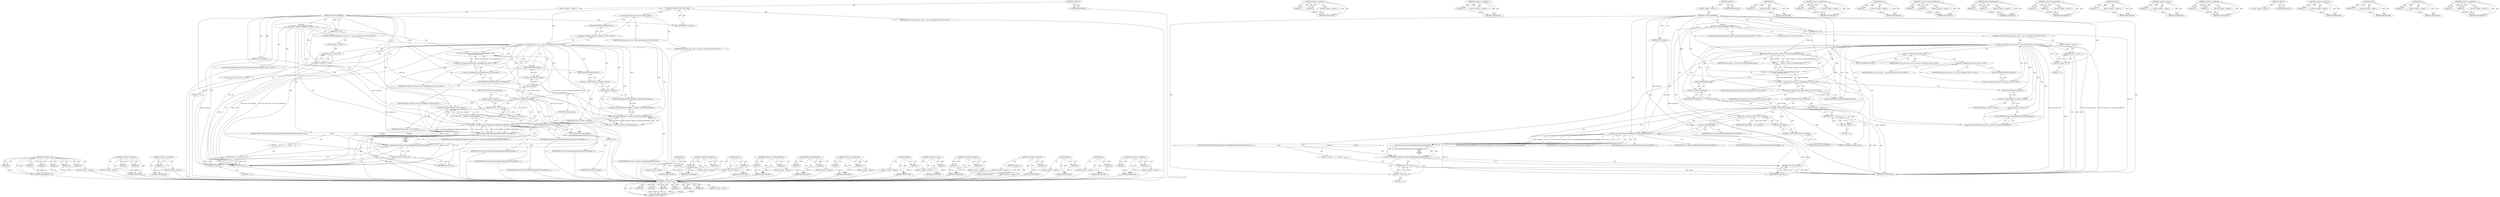 digraph "&lt;operator&gt;.assignment" {
vulnerable_166 [label=<(METHOD,&lt;operator&gt;.new)>];
vulnerable_167 [label=<(PARAM,p1)>];
vulnerable_168 [label=<(PARAM,p2)>];
vulnerable_169 [label=<(PARAM,p3)>];
vulnerable_170 [label=<(PARAM,p4)>];
vulnerable_171 [label=<(PARAM,p5)>];
vulnerable_172 [label=<(PARAM,p6)>];
vulnerable_173 [label=<(BLOCK,&lt;empty&gt;,&lt;empty&gt;)>];
vulnerable_174 [label=<(METHOD_RETURN,ANY)>];
vulnerable_122 [label=<(METHOD,&lt;operator&gt;.lessThan)>];
vulnerable_123 [label=<(PARAM,p1)>];
vulnerable_124 [label=<(PARAM,p2)>];
vulnerable_125 [label=<(BLOCK,&lt;empty&gt;,&lt;empty&gt;)>];
vulnerable_126 [label=<(METHOD_RETURN,ANY)>];
vulnerable_145 [label=<(METHOD,&lt;operator&gt;.logicalNot)>];
vulnerable_146 [label=<(PARAM,p1)>];
vulnerable_147 [label=<(BLOCK,&lt;empty&gt;,&lt;empty&gt;)>];
vulnerable_148 [label=<(METHOD_RETURN,ANY)>];
vulnerable_6 [label=<(METHOD,&lt;global&gt;)<SUB>1</SUB>>];
vulnerable_7 [label=<(BLOCK,&lt;empty&gt;,&lt;empty&gt;)<SUB>1</SUB>>];
vulnerable_8 [label=<(METHOD,CreateTransferBuffer)<SUB>1</SUB>>];
vulnerable_9 [label=<(PARAM,size_t size)<SUB>2</SUB>>];
vulnerable_10 [label=<(PARAM,int32 id_request)<SUB>2</SUB>>];
vulnerable_11 [label="<(BLOCK,{
  if (last_state_.error != gpu::error::kNoErr...,{
  if (last_state_.error != gpu::error::kNoErr...)<SUB>2</SUB>>"];
vulnerable_12 [label="<(CONTROL_STRUCTURE,IF,if (last_state_.error != gpu::error::kNoError))<SUB>3</SUB>>"];
vulnerable_13 [label="<(&lt;operator&gt;.notEquals,last_state_.error != gpu::error::kNoError)<SUB>3</SUB>>"];
vulnerable_14 [label=<(&lt;operator&gt;.fieldAccess,last_state_.error)<SUB>3</SUB>>];
vulnerable_15 [label="<(IDENTIFIER,last_state_,last_state_.error != gpu::error::kNoError)<SUB>3</SUB>>"];
vulnerable_16 [label=<(FIELD_IDENTIFIER,error,error)<SUB>3</SUB>>];
vulnerable_17 [label="<(&lt;operator&gt;.fieldAccess,gpu::error::kNoError)<SUB>3</SUB>>"];
vulnerable_18 [label="<(&lt;operator&gt;.fieldAccess,gpu::error)<SUB>3</SUB>>"];
vulnerable_19 [label="<(IDENTIFIER,gpu,last_state_.error != gpu::error::kNoError)<SUB>3</SUB>>"];
vulnerable_20 [label="<(IDENTIFIER,error,last_state_.error != gpu::error::kNoError)<SUB>3</SUB>>"];
vulnerable_21 [label=<(FIELD_IDENTIFIER,kNoError,kNoError)<SUB>3</SUB>>];
vulnerable_22 [label=<(BLOCK,&lt;empty&gt;,&lt;empty&gt;)<SUB>4</SUB>>];
vulnerable_23 [label=<(RETURN,return -1;,return -1;)<SUB>4</SUB>>];
vulnerable_24 [label=<(&lt;operator&gt;.minus,-1)<SUB>4</SUB>>];
vulnerable_25 [label=<(LITERAL,1,-1)<SUB>4</SUB>>];
vulnerable_26 [label="<(&lt;operator&gt;.greaterThan,scoped_ptr&lt;base::SharedMemory&gt; shm(
      chann...)<SUB>6</SUB>>"];
vulnerable_27 [label="<(&lt;operator&gt;.lessThan,scoped_ptr&lt;base::SharedMemory)<SUB>6</SUB>>"];
vulnerable_28 [label="<(IDENTIFIER,scoped_ptr,scoped_ptr&lt;base::SharedMemory)<SUB>6</SUB>>"];
vulnerable_29 [label="<(&lt;operator&gt;.fieldAccess,base::SharedMemory)<SUB>6</SUB>>"];
vulnerable_30 [label="<(IDENTIFIER,base,scoped_ptr&lt;base::SharedMemory)<SUB>6</SUB>>"];
vulnerable_31 [label=<(FIELD_IDENTIFIER,SharedMemory,SharedMemory)<SUB>6</SUB>>];
vulnerable_32 [label=<(shm,shm(
      channel_-&gt;factory()-&gt;AllocateSharedM...)<SUB>6</SUB>>];
vulnerable_33 [label=<(AllocateSharedMemory,channel_-&gt;factory()-&gt;AllocateSharedMemory(size))<SUB>7</SUB>>];
vulnerable_34 [label=<(&lt;operator&gt;.indirectFieldAccess,channel_-&gt;factory()-&gt;AllocateSharedMemory)<SUB>7</SUB>>];
vulnerable_35 [label=<(factory,channel_-&gt;factory())<SUB>7</SUB>>];
vulnerable_36 [label=<(&lt;operator&gt;.indirectFieldAccess,channel_-&gt;factory)<SUB>7</SUB>>];
vulnerable_37 [label=<(IDENTIFIER,channel_,channel_-&gt;factory())<SUB>7</SUB>>];
vulnerable_38 [label=<(FIELD_IDENTIFIER,factory,factory)<SUB>7</SUB>>];
vulnerable_39 [label=<(FIELD_IDENTIFIER,AllocateSharedMemory,AllocateSharedMemory)<SUB>7</SUB>>];
vulnerable_40 [label=<(IDENTIFIER,size,channel_-&gt;factory()-&gt;AllocateSharedMemory(size))<SUB>7</SUB>>];
vulnerable_41 [label=<(CONTROL_STRUCTURE,IF,if (!shm.get()))<SUB>8</SUB>>];
vulnerable_42 [label=<(&lt;operator&gt;.logicalNot,!shm.get())<SUB>8</SUB>>];
vulnerable_43 [label=<(get,shm.get())<SUB>8</SUB>>];
vulnerable_44 [label=<(&lt;operator&gt;.fieldAccess,shm.get)<SUB>8</SUB>>];
vulnerable_45 [label=<(IDENTIFIER,shm,shm.get())<SUB>8</SUB>>];
vulnerable_46 [label=<(FIELD_IDENTIFIER,get,get)<SUB>8</SUB>>];
vulnerable_47 [label=<(BLOCK,&lt;empty&gt;,&lt;empty&gt;)<SUB>9</SUB>>];
vulnerable_48 [label=<(RETURN,return -1;,return -1;)<SUB>9</SUB>>];
vulnerable_49 [label=<(&lt;operator&gt;.minus,-1)<SUB>9</SUB>>];
vulnerable_50 [label=<(LITERAL,1,-1)<SUB>9</SUB>>];
vulnerable_51 [label="<(LOCAL,base.SharedMemoryHandle handle: base.SharedMemoryHandle)<SUB>11</SUB>>"];
vulnerable_52 [label=<(&lt;operator&gt;.assignment,handle = shm-&gt;handle())<SUB>11</SUB>>];
vulnerable_53 [label=<(IDENTIFIER,handle,handle = shm-&gt;handle())<SUB>11</SUB>>];
vulnerable_54 [label=<(handle,shm-&gt;handle())<SUB>11</SUB>>];
vulnerable_55 [label=<(&lt;operator&gt;.indirectFieldAccess,shm-&gt;handle)<SUB>11</SUB>>];
vulnerable_56 [label=<(IDENTIFIER,shm,shm-&gt;handle())<SUB>11</SUB>>];
vulnerable_57 [label=<(FIELD_IDENTIFIER,handle,handle)<SUB>11</SUB>>];
vulnerable_58 [label="<(LOCAL,int32 id: int32)<SUB>16</SUB>>"];
vulnerable_59 [label=<(CONTROL_STRUCTURE,IF,if (!Send(new GpuCommandBufferMsg_RegisterTransferBuffer(route_id_,
                                                           handle,
                                                           size,
                                                           id_request,
                                                           &amp;id))))<SUB>17</SUB>>];
vulnerable_60 [label=<(&lt;operator&gt;.logicalNot,!Send(new GpuCommandBufferMsg_RegisterTransferB...)<SUB>17</SUB>>];
vulnerable_61 [label=<(Send,Send(new GpuCommandBufferMsg_RegisterTransferBu...)<SUB>17</SUB>>];
vulnerable_62 [label=<(&lt;operator&gt;.new,new GpuCommandBufferMsg_RegisterTransferBuffer(...)<SUB>17</SUB>>];
vulnerable_63 [label=<(IDENTIFIER,GpuCommandBufferMsg_RegisterTransferBuffer,new GpuCommandBufferMsg_RegisterTransferBuffer(...)<SUB>17</SUB>>];
vulnerable_64 [label=<(IDENTIFIER,route_id_,new GpuCommandBufferMsg_RegisterTransferBuffer(...)<SUB>17</SUB>>];
vulnerable_65 [label=<(IDENTIFIER,handle,new GpuCommandBufferMsg_RegisterTransferBuffer(...)<SUB>18</SUB>>];
vulnerable_66 [label=<(IDENTIFIER,size,new GpuCommandBufferMsg_RegisterTransferBuffer(...)<SUB>19</SUB>>];
vulnerable_67 [label=<(IDENTIFIER,id_request,new GpuCommandBufferMsg_RegisterTransferBuffer(...)<SUB>20</SUB>>];
vulnerable_68 [label=<(&lt;operator&gt;.addressOf,&amp;id)<SUB>21</SUB>>];
vulnerable_69 [label=<(IDENTIFIER,id,new GpuCommandBufferMsg_RegisterTransferBuffer(...)<SUB>21</SUB>>];
vulnerable_70 [label=<(BLOCK,{
    return -1;
  },{
    return -1;
  })<SUB>21</SUB>>];
vulnerable_71 [label=<(RETURN,return -1;,return -1;)<SUB>22</SUB>>];
vulnerable_72 [label=<(&lt;operator&gt;.minus,-1)<SUB>22</SUB>>];
vulnerable_73 [label=<(LITERAL,1,-1)<SUB>22</SUB>>];
vulnerable_74 [label=<(RETURN,return id;,return id;)<SUB>25</SUB>>];
vulnerable_75 [label=<(IDENTIFIER,id,return id;)<SUB>25</SUB>>];
vulnerable_76 [label=<(METHOD_RETURN,int32)<SUB>1</SUB>>];
vulnerable_78 [label=<(METHOD_RETURN,ANY)<SUB>1</SUB>>];
vulnerable_149 [label=<(METHOD,get)>];
vulnerable_150 [label=<(PARAM,p1)>];
vulnerable_151 [label=<(BLOCK,&lt;empty&gt;,&lt;empty&gt;)>];
vulnerable_152 [label=<(METHOD_RETURN,ANY)>];
vulnerable_108 [label=<(METHOD,&lt;operator&gt;.fieldAccess)>];
vulnerable_109 [label=<(PARAM,p1)>];
vulnerable_110 [label=<(PARAM,p2)>];
vulnerable_111 [label=<(BLOCK,&lt;empty&gt;,&lt;empty&gt;)>];
vulnerable_112 [label=<(METHOD_RETURN,ANY)>];
vulnerable_141 [label=<(METHOD,factory)>];
vulnerable_142 [label=<(PARAM,p1)>];
vulnerable_143 [label=<(BLOCK,&lt;empty&gt;,&lt;empty&gt;)>];
vulnerable_144 [label=<(METHOD_RETURN,ANY)>];
vulnerable_136 [label=<(METHOD,&lt;operator&gt;.indirectFieldAccess)>];
vulnerable_137 [label=<(PARAM,p1)>];
vulnerable_138 [label=<(PARAM,p2)>];
vulnerable_139 [label=<(BLOCK,&lt;empty&gt;,&lt;empty&gt;)>];
vulnerable_140 [label=<(METHOD_RETURN,ANY)>];
vulnerable_131 [label=<(METHOD,AllocateSharedMemory)>];
vulnerable_132 [label=<(PARAM,p1)>];
vulnerable_133 [label=<(PARAM,p2)>];
vulnerable_134 [label=<(BLOCK,&lt;empty&gt;,&lt;empty&gt;)>];
vulnerable_135 [label=<(METHOD_RETURN,ANY)>];
vulnerable_117 [label=<(METHOD,&lt;operator&gt;.greaterThan)>];
vulnerable_118 [label=<(PARAM,p1)>];
vulnerable_119 [label=<(PARAM,p2)>];
vulnerable_120 [label=<(BLOCK,&lt;empty&gt;,&lt;empty&gt;)>];
vulnerable_121 [label=<(METHOD_RETURN,ANY)>];
vulnerable_158 [label=<(METHOD,handle)>];
vulnerable_159 [label=<(PARAM,p1)>];
vulnerable_160 [label=<(BLOCK,&lt;empty&gt;,&lt;empty&gt;)>];
vulnerable_161 [label=<(METHOD_RETURN,ANY)>];
vulnerable_113 [label=<(METHOD,&lt;operator&gt;.minus)>];
vulnerable_114 [label=<(PARAM,p1)>];
vulnerable_115 [label=<(BLOCK,&lt;empty&gt;,&lt;empty&gt;)>];
vulnerable_116 [label=<(METHOD_RETURN,ANY)>];
vulnerable_103 [label=<(METHOD,&lt;operator&gt;.notEquals)>];
vulnerable_104 [label=<(PARAM,p1)>];
vulnerable_105 [label=<(PARAM,p2)>];
vulnerable_106 [label=<(BLOCK,&lt;empty&gt;,&lt;empty&gt;)>];
vulnerable_107 [label=<(METHOD_RETURN,ANY)>];
vulnerable_97 [label=<(METHOD,&lt;global&gt;)<SUB>1</SUB>>];
vulnerable_98 [label=<(BLOCK,&lt;empty&gt;,&lt;empty&gt;)>];
vulnerable_99 [label=<(METHOD_RETURN,ANY)>];
vulnerable_175 [label=<(METHOD,&lt;operator&gt;.addressOf)>];
vulnerable_176 [label=<(PARAM,p1)>];
vulnerable_177 [label=<(BLOCK,&lt;empty&gt;,&lt;empty&gt;)>];
vulnerable_178 [label=<(METHOD_RETURN,ANY)>];
vulnerable_162 [label=<(METHOD,Send)>];
vulnerable_163 [label=<(PARAM,p1)>];
vulnerable_164 [label=<(BLOCK,&lt;empty&gt;,&lt;empty&gt;)>];
vulnerable_165 [label=<(METHOD_RETURN,ANY)>];
vulnerable_127 [label=<(METHOD,shm)>];
vulnerable_128 [label=<(PARAM,p1)>];
vulnerable_129 [label=<(BLOCK,&lt;empty&gt;,&lt;empty&gt;)>];
vulnerable_130 [label=<(METHOD_RETURN,ANY)>];
vulnerable_153 [label=<(METHOD,&lt;operator&gt;.assignment)>];
vulnerable_154 [label=<(PARAM,p1)>];
vulnerable_155 [label=<(PARAM,p2)>];
vulnerable_156 [label=<(BLOCK,&lt;empty&gt;,&lt;empty&gt;)>];
vulnerable_157 [label=<(METHOD_RETURN,ANY)>];
fixed_166 [label=<(METHOD,&lt;operator&gt;.new)>];
fixed_167 [label=<(PARAM,p1)>];
fixed_168 [label=<(PARAM,p2)>];
fixed_169 [label=<(PARAM,p3)>];
fixed_170 [label=<(PARAM,p4)>];
fixed_171 [label=<(PARAM,p5)>];
fixed_172 [label=<(PARAM,p6)>];
fixed_173 [label=<(BLOCK,&lt;empty&gt;,&lt;empty&gt;)>];
fixed_174 [label=<(METHOD_RETURN,ANY)>];
fixed_122 [label=<(METHOD,&lt;operator&gt;.lessThan)>];
fixed_123 [label=<(PARAM,p1)>];
fixed_124 [label=<(PARAM,p2)>];
fixed_125 [label=<(BLOCK,&lt;empty&gt;,&lt;empty&gt;)>];
fixed_126 [label=<(METHOD_RETURN,ANY)>];
fixed_145 [label=<(METHOD,&lt;operator&gt;.logicalNot)>];
fixed_146 [label=<(PARAM,p1)>];
fixed_147 [label=<(BLOCK,&lt;empty&gt;,&lt;empty&gt;)>];
fixed_148 [label=<(METHOD_RETURN,ANY)>];
fixed_6 [label=<(METHOD,&lt;global&gt;)<SUB>1</SUB>>];
fixed_7 [label=<(BLOCK,&lt;empty&gt;,&lt;empty&gt;)<SUB>1</SUB>>];
fixed_8 [label=<(METHOD,CreateTransferBuffer)<SUB>1</SUB>>];
fixed_9 [label=<(PARAM,size_t size)<SUB>2</SUB>>];
fixed_10 [label=<(PARAM,int32 id_request)<SUB>2</SUB>>];
fixed_11 [label="<(BLOCK,{
  if (last_state_.error != gpu::error::kNoErr...,{
  if (last_state_.error != gpu::error::kNoErr...)<SUB>2</SUB>>"];
fixed_12 [label="<(CONTROL_STRUCTURE,IF,if (last_state_.error != gpu::error::kNoError))<SUB>3</SUB>>"];
fixed_13 [label="<(&lt;operator&gt;.notEquals,last_state_.error != gpu::error::kNoError)<SUB>3</SUB>>"];
fixed_14 [label=<(&lt;operator&gt;.fieldAccess,last_state_.error)<SUB>3</SUB>>];
fixed_15 [label="<(IDENTIFIER,last_state_,last_state_.error != gpu::error::kNoError)<SUB>3</SUB>>"];
fixed_16 [label=<(FIELD_IDENTIFIER,error,error)<SUB>3</SUB>>];
fixed_17 [label="<(&lt;operator&gt;.fieldAccess,gpu::error::kNoError)<SUB>3</SUB>>"];
fixed_18 [label="<(&lt;operator&gt;.fieldAccess,gpu::error)<SUB>3</SUB>>"];
fixed_19 [label="<(IDENTIFIER,gpu,last_state_.error != gpu::error::kNoError)<SUB>3</SUB>>"];
fixed_20 [label="<(IDENTIFIER,error,last_state_.error != gpu::error::kNoError)<SUB>3</SUB>>"];
fixed_21 [label=<(FIELD_IDENTIFIER,kNoError,kNoError)<SUB>3</SUB>>];
fixed_22 [label=<(BLOCK,&lt;empty&gt;,&lt;empty&gt;)<SUB>4</SUB>>];
fixed_23 [label=<(RETURN,return -1;,return -1;)<SUB>4</SUB>>];
fixed_24 [label=<(&lt;operator&gt;.minus,-1)<SUB>4</SUB>>];
fixed_25 [label=<(LITERAL,1,-1)<SUB>4</SUB>>];
fixed_26 [label="<(&lt;operator&gt;.greaterThan,scoped_ptr&lt;base::SharedMemory&gt; shm(
      chann...)<SUB>6</SUB>>"];
fixed_27 [label="<(&lt;operator&gt;.lessThan,scoped_ptr&lt;base::SharedMemory)<SUB>6</SUB>>"];
fixed_28 [label="<(IDENTIFIER,scoped_ptr,scoped_ptr&lt;base::SharedMemory)<SUB>6</SUB>>"];
fixed_29 [label="<(&lt;operator&gt;.fieldAccess,base::SharedMemory)<SUB>6</SUB>>"];
fixed_30 [label="<(IDENTIFIER,base,scoped_ptr&lt;base::SharedMemory)<SUB>6</SUB>>"];
fixed_31 [label=<(FIELD_IDENTIFIER,SharedMemory,SharedMemory)<SUB>6</SUB>>];
fixed_32 [label=<(shm,shm(
      channel_-&gt;factory()-&gt;AllocateSharedM...)<SUB>6</SUB>>];
fixed_33 [label=<(AllocateSharedMemory,channel_-&gt;factory()-&gt;AllocateSharedMemory(size))<SUB>7</SUB>>];
fixed_34 [label=<(&lt;operator&gt;.indirectFieldAccess,channel_-&gt;factory()-&gt;AllocateSharedMemory)<SUB>7</SUB>>];
fixed_35 [label=<(factory,channel_-&gt;factory())<SUB>7</SUB>>];
fixed_36 [label=<(&lt;operator&gt;.indirectFieldAccess,channel_-&gt;factory)<SUB>7</SUB>>];
fixed_37 [label=<(IDENTIFIER,channel_,channel_-&gt;factory())<SUB>7</SUB>>];
fixed_38 [label=<(FIELD_IDENTIFIER,factory,factory)<SUB>7</SUB>>];
fixed_39 [label=<(FIELD_IDENTIFIER,AllocateSharedMemory,AllocateSharedMemory)<SUB>7</SUB>>];
fixed_40 [label=<(IDENTIFIER,size,channel_-&gt;factory()-&gt;AllocateSharedMemory(size))<SUB>7</SUB>>];
fixed_41 [label=<(CONTROL_STRUCTURE,IF,if (!shm.get()))<SUB>8</SUB>>];
fixed_42 [label=<(&lt;operator&gt;.logicalNot,!shm.get())<SUB>8</SUB>>];
fixed_43 [label=<(get,shm.get())<SUB>8</SUB>>];
fixed_44 [label=<(&lt;operator&gt;.fieldAccess,shm.get)<SUB>8</SUB>>];
fixed_45 [label=<(IDENTIFIER,shm,shm.get())<SUB>8</SUB>>];
fixed_46 [label=<(FIELD_IDENTIFIER,get,get)<SUB>8</SUB>>];
fixed_47 [label=<(BLOCK,&lt;empty&gt;,&lt;empty&gt;)<SUB>9</SUB>>];
fixed_48 [label=<(RETURN,return -1;,return -1;)<SUB>9</SUB>>];
fixed_49 [label=<(&lt;operator&gt;.minus,-1)<SUB>9</SUB>>];
fixed_50 [label=<(LITERAL,1,-1)<SUB>9</SUB>>];
fixed_51 [label="<(LOCAL,base.SharedMemoryHandle handle: base.SharedMemoryHandle)<SUB>11</SUB>>"];
fixed_52 [label=<(&lt;operator&gt;.assignment,handle = shm-&gt;handle())<SUB>11</SUB>>];
fixed_53 [label=<(IDENTIFIER,handle,handle = shm-&gt;handle())<SUB>11</SUB>>];
fixed_54 [label=<(handle,shm-&gt;handle())<SUB>11</SUB>>];
fixed_55 [label=<(&lt;operator&gt;.indirectFieldAccess,shm-&gt;handle)<SUB>11</SUB>>];
fixed_56 [label=<(IDENTIFIER,shm,shm-&gt;handle())<SUB>11</SUB>>];
fixed_57 [label=<(FIELD_IDENTIFIER,handle,handle)<SUB>11</SUB>>];
fixed_58 [label="<(LOCAL,int32 id: int32)<SUB>22</SUB>>"];
fixed_59 [label=<(CONTROL_STRUCTURE,IF,if (!Send(new GpuCommandBufferMsg_RegisterTransferBuffer(route_id_,
                                                           handle,
                                                           size,
                                                           id_request,
                                                           &amp;id))))<SUB>23</SUB>>];
fixed_60 [label=<(&lt;operator&gt;.logicalNot,!Send(new GpuCommandBufferMsg_RegisterTransferB...)<SUB>23</SUB>>];
fixed_61 [label=<(Send,Send(new GpuCommandBufferMsg_RegisterTransferBu...)<SUB>23</SUB>>];
fixed_62 [label=<(&lt;operator&gt;.new,new GpuCommandBufferMsg_RegisterTransferBuffer(...)<SUB>23</SUB>>];
fixed_63 [label=<(IDENTIFIER,GpuCommandBufferMsg_RegisterTransferBuffer,new GpuCommandBufferMsg_RegisterTransferBuffer(...)<SUB>23</SUB>>];
fixed_64 [label=<(IDENTIFIER,route_id_,new GpuCommandBufferMsg_RegisterTransferBuffer(...)<SUB>23</SUB>>];
fixed_65 [label=<(IDENTIFIER,handle,new GpuCommandBufferMsg_RegisterTransferBuffer(...)<SUB>24</SUB>>];
fixed_66 [label=<(IDENTIFIER,size,new GpuCommandBufferMsg_RegisterTransferBuffer(...)<SUB>25</SUB>>];
fixed_67 [label=<(IDENTIFIER,id_request,new GpuCommandBufferMsg_RegisterTransferBuffer(...)<SUB>26</SUB>>];
fixed_68 [label=<(&lt;operator&gt;.addressOf,&amp;id)<SUB>27</SUB>>];
fixed_69 [label=<(IDENTIFIER,id,new GpuCommandBufferMsg_RegisterTransferBuffer(...)<SUB>27</SUB>>];
fixed_70 [label=<(BLOCK,{
    return -1;
  },{
    return -1;
  })<SUB>27</SUB>>];
fixed_71 [label=<(RETURN,return -1;,return -1;)<SUB>28</SUB>>];
fixed_72 [label=<(&lt;operator&gt;.minus,-1)<SUB>28</SUB>>];
fixed_73 [label=<(LITERAL,1,-1)<SUB>28</SUB>>];
fixed_74 [label=<(RETURN,return id;,return id;)<SUB>31</SUB>>];
fixed_75 [label=<(IDENTIFIER,id,return id;)<SUB>31</SUB>>];
fixed_76 [label=<(METHOD_RETURN,int32)<SUB>1</SUB>>];
fixed_78 [label=<(METHOD_RETURN,ANY)<SUB>1</SUB>>];
fixed_149 [label=<(METHOD,get)>];
fixed_150 [label=<(PARAM,p1)>];
fixed_151 [label=<(BLOCK,&lt;empty&gt;,&lt;empty&gt;)>];
fixed_152 [label=<(METHOD_RETURN,ANY)>];
fixed_108 [label=<(METHOD,&lt;operator&gt;.fieldAccess)>];
fixed_109 [label=<(PARAM,p1)>];
fixed_110 [label=<(PARAM,p2)>];
fixed_111 [label=<(BLOCK,&lt;empty&gt;,&lt;empty&gt;)>];
fixed_112 [label=<(METHOD_RETURN,ANY)>];
fixed_141 [label=<(METHOD,factory)>];
fixed_142 [label=<(PARAM,p1)>];
fixed_143 [label=<(BLOCK,&lt;empty&gt;,&lt;empty&gt;)>];
fixed_144 [label=<(METHOD_RETURN,ANY)>];
fixed_136 [label=<(METHOD,&lt;operator&gt;.indirectFieldAccess)>];
fixed_137 [label=<(PARAM,p1)>];
fixed_138 [label=<(PARAM,p2)>];
fixed_139 [label=<(BLOCK,&lt;empty&gt;,&lt;empty&gt;)>];
fixed_140 [label=<(METHOD_RETURN,ANY)>];
fixed_131 [label=<(METHOD,AllocateSharedMemory)>];
fixed_132 [label=<(PARAM,p1)>];
fixed_133 [label=<(PARAM,p2)>];
fixed_134 [label=<(BLOCK,&lt;empty&gt;,&lt;empty&gt;)>];
fixed_135 [label=<(METHOD_RETURN,ANY)>];
fixed_117 [label=<(METHOD,&lt;operator&gt;.greaterThan)>];
fixed_118 [label=<(PARAM,p1)>];
fixed_119 [label=<(PARAM,p2)>];
fixed_120 [label=<(BLOCK,&lt;empty&gt;,&lt;empty&gt;)>];
fixed_121 [label=<(METHOD_RETURN,ANY)>];
fixed_158 [label=<(METHOD,handle)>];
fixed_159 [label=<(PARAM,p1)>];
fixed_160 [label=<(BLOCK,&lt;empty&gt;,&lt;empty&gt;)>];
fixed_161 [label=<(METHOD_RETURN,ANY)>];
fixed_113 [label=<(METHOD,&lt;operator&gt;.minus)>];
fixed_114 [label=<(PARAM,p1)>];
fixed_115 [label=<(BLOCK,&lt;empty&gt;,&lt;empty&gt;)>];
fixed_116 [label=<(METHOD_RETURN,ANY)>];
fixed_103 [label=<(METHOD,&lt;operator&gt;.notEquals)>];
fixed_104 [label=<(PARAM,p1)>];
fixed_105 [label=<(PARAM,p2)>];
fixed_106 [label=<(BLOCK,&lt;empty&gt;,&lt;empty&gt;)>];
fixed_107 [label=<(METHOD_RETURN,ANY)>];
fixed_97 [label=<(METHOD,&lt;global&gt;)<SUB>1</SUB>>];
fixed_98 [label=<(BLOCK,&lt;empty&gt;,&lt;empty&gt;)>];
fixed_99 [label=<(METHOD_RETURN,ANY)>];
fixed_175 [label=<(METHOD,&lt;operator&gt;.addressOf)>];
fixed_176 [label=<(PARAM,p1)>];
fixed_177 [label=<(BLOCK,&lt;empty&gt;,&lt;empty&gt;)>];
fixed_178 [label=<(METHOD_RETURN,ANY)>];
fixed_162 [label=<(METHOD,Send)>];
fixed_163 [label=<(PARAM,p1)>];
fixed_164 [label=<(BLOCK,&lt;empty&gt;,&lt;empty&gt;)>];
fixed_165 [label=<(METHOD_RETURN,ANY)>];
fixed_127 [label=<(METHOD,shm)>];
fixed_128 [label=<(PARAM,p1)>];
fixed_129 [label=<(BLOCK,&lt;empty&gt;,&lt;empty&gt;)>];
fixed_130 [label=<(METHOD_RETURN,ANY)>];
fixed_153 [label=<(METHOD,&lt;operator&gt;.assignment)>];
fixed_154 [label=<(PARAM,p1)>];
fixed_155 [label=<(PARAM,p2)>];
fixed_156 [label=<(BLOCK,&lt;empty&gt;,&lt;empty&gt;)>];
fixed_157 [label=<(METHOD_RETURN,ANY)>];
vulnerable_166 -> vulnerable_167  [key=0, label="AST: "];
vulnerable_166 -> vulnerable_167  [key=1, label="DDG: "];
vulnerable_166 -> vulnerable_173  [key=0, label="AST: "];
vulnerable_166 -> vulnerable_168  [key=0, label="AST: "];
vulnerable_166 -> vulnerable_168  [key=1, label="DDG: "];
vulnerable_166 -> vulnerable_174  [key=0, label="AST: "];
vulnerable_166 -> vulnerable_174  [key=1, label="CFG: "];
vulnerable_166 -> vulnerable_169  [key=0, label="AST: "];
vulnerable_166 -> vulnerable_169  [key=1, label="DDG: "];
vulnerable_166 -> vulnerable_170  [key=0, label="AST: "];
vulnerable_166 -> vulnerable_170  [key=1, label="DDG: "];
vulnerable_166 -> vulnerable_171  [key=0, label="AST: "];
vulnerable_166 -> vulnerable_171  [key=1, label="DDG: "];
vulnerable_166 -> vulnerable_172  [key=0, label="AST: "];
vulnerable_166 -> vulnerable_172  [key=1, label="DDG: "];
vulnerable_167 -> vulnerable_174  [key=0, label="DDG: p1"];
vulnerable_168 -> vulnerable_174  [key=0, label="DDG: p2"];
vulnerable_169 -> vulnerable_174  [key=0, label="DDG: p3"];
vulnerable_170 -> vulnerable_174  [key=0, label="DDG: p4"];
vulnerable_171 -> vulnerable_174  [key=0, label="DDG: p5"];
vulnerable_172 -> vulnerable_174  [key=0, label="DDG: p6"];
vulnerable_122 -> vulnerable_123  [key=0, label="AST: "];
vulnerable_122 -> vulnerable_123  [key=1, label="DDG: "];
vulnerable_122 -> vulnerable_125  [key=0, label="AST: "];
vulnerable_122 -> vulnerable_124  [key=0, label="AST: "];
vulnerable_122 -> vulnerable_124  [key=1, label="DDG: "];
vulnerable_122 -> vulnerable_126  [key=0, label="AST: "];
vulnerable_122 -> vulnerable_126  [key=1, label="CFG: "];
vulnerable_123 -> vulnerable_126  [key=0, label="DDG: p1"];
vulnerable_124 -> vulnerable_126  [key=0, label="DDG: p2"];
vulnerable_145 -> vulnerable_146  [key=0, label="AST: "];
vulnerable_145 -> vulnerable_146  [key=1, label="DDG: "];
vulnerable_145 -> vulnerable_147  [key=0, label="AST: "];
vulnerable_145 -> vulnerable_148  [key=0, label="AST: "];
vulnerable_145 -> vulnerable_148  [key=1, label="CFG: "];
vulnerable_146 -> vulnerable_148  [key=0, label="DDG: p1"];
vulnerable_6 -> vulnerable_7  [key=0, label="AST: "];
vulnerable_6 -> vulnerable_78  [key=0, label="AST: "];
vulnerable_6 -> vulnerable_78  [key=1, label="CFG: "];
vulnerable_7 -> vulnerable_8  [key=0, label="AST: "];
vulnerable_8 -> vulnerable_9  [key=0, label="AST: "];
vulnerable_8 -> vulnerable_9  [key=1, label="DDG: "];
vulnerable_8 -> vulnerable_10  [key=0, label="AST: "];
vulnerable_8 -> vulnerable_10  [key=1, label="DDG: "];
vulnerable_8 -> vulnerable_11  [key=0, label="AST: "];
vulnerable_8 -> vulnerable_76  [key=0, label="AST: "];
vulnerable_8 -> vulnerable_16  [key=0, label="CFG: "];
vulnerable_8 -> vulnerable_75  [key=0, label="DDG: "];
vulnerable_8 -> vulnerable_27  [key=0, label="DDG: "];
vulnerable_8 -> vulnerable_33  [key=0, label="DDG: "];
vulnerable_8 -> vulnerable_24  [key=0, label="DDG: "];
vulnerable_8 -> vulnerable_49  [key=0, label="DDG: "];
vulnerable_8 -> vulnerable_62  [key=0, label="DDG: "];
vulnerable_8 -> vulnerable_72  [key=0, label="DDG: "];
vulnerable_9 -> vulnerable_76  [key=0, label="DDG: size"];
vulnerable_9 -> vulnerable_33  [key=0, label="DDG: size"];
vulnerable_10 -> vulnerable_76  [key=0, label="DDG: id_request"];
vulnerable_10 -> vulnerable_62  [key=0, label="DDG: id_request"];
vulnerable_11 -> vulnerable_12  [key=0, label="AST: "];
vulnerable_11 -> vulnerable_26  [key=0, label="AST: "];
vulnerable_11 -> vulnerable_41  [key=0, label="AST: "];
vulnerable_11 -> vulnerable_51  [key=0, label="AST: "];
vulnerable_11 -> vulnerable_52  [key=0, label="AST: "];
vulnerable_11 -> vulnerable_58  [key=0, label="AST: "];
vulnerable_11 -> vulnerable_59  [key=0, label="AST: "];
vulnerable_11 -> vulnerable_74  [key=0, label="AST: "];
vulnerable_12 -> vulnerable_13  [key=0, label="AST: "];
vulnerable_12 -> vulnerable_22  [key=0, label="AST: "];
vulnerable_13 -> vulnerable_14  [key=0, label="AST: "];
vulnerable_13 -> vulnerable_17  [key=0, label="AST: "];
vulnerable_13 -> vulnerable_24  [key=0, label="CFG: "];
vulnerable_13 -> vulnerable_24  [key=1, label="CDG: "];
vulnerable_13 -> vulnerable_31  [key=0, label="CFG: "];
vulnerable_13 -> vulnerable_31  [key=1, label="CDG: "];
vulnerable_13 -> vulnerable_76  [key=0, label="DDG: last_state_.error"];
vulnerable_13 -> vulnerable_76  [key=1, label="DDG: gpu::error::kNoError"];
vulnerable_13 -> vulnerable_76  [key=2, label="DDG: last_state_.error != gpu::error::kNoError"];
vulnerable_13 -> vulnerable_34  [key=0, label="CDG: "];
vulnerable_13 -> vulnerable_32  [key=0, label="CDG: "];
vulnerable_13 -> vulnerable_33  [key=0, label="CDG: "];
vulnerable_13 -> vulnerable_26  [key=0, label="CDG: "];
vulnerable_13 -> vulnerable_42  [key=0, label="CDG: "];
vulnerable_13 -> vulnerable_23  [key=0, label="CDG: "];
vulnerable_13 -> vulnerable_36  [key=0, label="CDG: "];
vulnerable_13 -> vulnerable_46  [key=0, label="CDG: "];
vulnerable_13 -> vulnerable_38  [key=0, label="CDG: "];
vulnerable_13 -> vulnerable_27  [key=0, label="CDG: "];
vulnerable_13 -> vulnerable_29  [key=0, label="CDG: "];
vulnerable_13 -> vulnerable_44  [key=0, label="CDG: "];
vulnerable_13 -> vulnerable_35  [key=0, label="CDG: "];
vulnerable_13 -> vulnerable_39  [key=0, label="CDG: "];
vulnerable_13 -> vulnerable_43  [key=0, label="CDG: "];
vulnerable_14 -> vulnerable_15  [key=0, label="AST: "];
vulnerable_14 -> vulnerable_16  [key=0, label="AST: "];
vulnerable_14 -> vulnerable_18  [key=0, label="CFG: "];
vulnerable_16 -> vulnerable_14  [key=0, label="CFG: "];
vulnerable_17 -> vulnerable_18  [key=0, label="AST: "];
vulnerable_17 -> vulnerable_21  [key=0, label="AST: "];
vulnerable_17 -> vulnerable_13  [key=0, label="CFG: "];
vulnerable_18 -> vulnerable_19  [key=0, label="AST: "];
vulnerable_18 -> vulnerable_20  [key=0, label="AST: "];
vulnerable_18 -> vulnerable_21  [key=0, label="CFG: "];
vulnerable_21 -> vulnerable_17  [key=0, label="CFG: "];
vulnerable_22 -> vulnerable_23  [key=0, label="AST: "];
vulnerable_23 -> vulnerable_24  [key=0, label="AST: "];
vulnerable_23 -> vulnerable_76  [key=0, label="CFG: "];
vulnerable_23 -> vulnerable_76  [key=1, label="DDG: &lt;RET&gt;"];
vulnerable_24 -> vulnerable_25  [key=0, label="AST: "];
vulnerable_24 -> vulnerable_23  [key=0, label="CFG: "];
vulnerable_24 -> vulnerable_23  [key=1, label="DDG: -1"];
vulnerable_24 -> vulnerable_76  [key=0, label="DDG: -1"];
vulnerable_26 -> vulnerable_27  [key=0, label="AST: "];
vulnerable_26 -> vulnerable_32  [key=0, label="AST: "];
vulnerable_26 -> vulnerable_46  [key=0, label="CFG: "];
vulnerable_27 -> vulnerable_28  [key=0, label="AST: "];
vulnerable_27 -> vulnerable_29  [key=0, label="AST: "];
vulnerable_27 -> vulnerable_38  [key=0, label="CFG: "];
vulnerable_27 -> vulnerable_76  [key=0, label="DDG: scoped_ptr"];
vulnerable_27 -> vulnerable_26  [key=0, label="DDG: scoped_ptr"];
vulnerable_27 -> vulnerable_26  [key=1, label="DDG: base::SharedMemory"];
vulnerable_29 -> vulnerable_30  [key=0, label="AST: "];
vulnerable_29 -> vulnerable_31  [key=0, label="AST: "];
vulnerable_29 -> vulnerable_27  [key=0, label="CFG: "];
vulnerable_31 -> vulnerable_29  [key=0, label="CFG: "];
vulnerable_32 -> vulnerable_33  [key=0, label="AST: "];
vulnerable_32 -> vulnerable_26  [key=0, label="CFG: "];
vulnerable_32 -> vulnerable_26  [key=1, label="DDG: channel_-&gt;factory()-&gt;AllocateSharedMemory(size)"];
vulnerable_33 -> vulnerable_34  [key=0, label="AST: "];
vulnerable_33 -> vulnerable_40  [key=0, label="AST: "];
vulnerable_33 -> vulnerable_32  [key=0, label="CFG: "];
vulnerable_33 -> vulnerable_32  [key=1, label="DDG: channel_-&gt;factory()-&gt;AllocateSharedMemory"];
vulnerable_33 -> vulnerable_32  [key=2, label="DDG: size"];
vulnerable_33 -> vulnerable_62  [key=0, label="DDG: size"];
vulnerable_34 -> vulnerable_35  [key=0, label="AST: "];
vulnerable_34 -> vulnerable_39  [key=0, label="AST: "];
vulnerable_34 -> vulnerable_33  [key=0, label="CFG: "];
vulnerable_35 -> vulnerable_36  [key=0, label="AST: "];
vulnerable_35 -> vulnerable_39  [key=0, label="CFG: "];
vulnerable_36 -> vulnerable_37  [key=0, label="AST: "];
vulnerable_36 -> vulnerable_38  [key=0, label="AST: "];
vulnerable_36 -> vulnerable_35  [key=0, label="CFG: "];
vulnerable_38 -> vulnerable_36  [key=0, label="CFG: "];
vulnerable_39 -> vulnerable_34  [key=0, label="CFG: "];
vulnerable_41 -> vulnerable_42  [key=0, label="AST: "];
vulnerable_41 -> vulnerable_47  [key=0, label="AST: "];
vulnerable_42 -> vulnerable_43  [key=0, label="AST: "];
vulnerable_42 -> vulnerable_49  [key=0, label="CFG: "];
vulnerable_42 -> vulnerable_49  [key=1, label="CDG: "];
vulnerable_42 -> vulnerable_57  [key=0, label="CFG: "];
vulnerable_42 -> vulnerable_57  [key=1, label="CDG: "];
vulnerable_42 -> vulnerable_48  [key=0, label="CDG: "];
vulnerable_42 -> vulnerable_68  [key=0, label="CDG: "];
vulnerable_42 -> vulnerable_60  [key=0, label="CDG: "];
vulnerable_42 -> vulnerable_61  [key=0, label="CDG: "];
vulnerable_42 -> vulnerable_52  [key=0, label="CDG: "];
vulnerable_42 -> vulnerable_55  [key=0, label="CDG: "];
vulnerable_42 -> vulnerable_54  [key=0, label="CDG: "];
vulnerable_42 -> vulnerable_62  [key=0, label="CDG: "];
vulnerable_43 -> vulnerable_44  [key=0, label="AST: "];
vulnerable_43 -> vulnerable_42  [key=0, label="CFG: "];
vulnerable_43 -> vulnerable_42  [key=1, label="DDG: shm.get"];
vulnerable_44 -> vulnerable_45  [key=0, label="AST: "];
vulnerable_44 -> vulnerable_46  [key=0, label="AST: "];
vulnerable_44 -> vulnerable_43  [key=0, label="CFG: "];
vulnerable_46 -> vulnerable_44  [key=0, label="CFG: "];
vulnerable_47 -> vulnerable_48  [key=0, label="AST: "];
vulnerable_48 -> vulnerable_49  [key=0, label="AST: "];
vulnerable_48 -> vulnerable_76  [key=0, label="CFG: "];
vulnerable_48 -> vulnerable_76  [key=1, label="DDG: &lt;RET&gt;"];
vulnerable_49 -> vulnerable_50  [key=0, label="AST: "];
vulnerable_49 -> vulnerable_48  [key=0, label="CFG: "];
vulnerable_49 -> vulnerable_48  [key=1, label="DDG: -1"];
vulnerable_52 -> vulnerable_53  [key=0, label="AST: "];
vulnerable_52 -> vulnerable_54  [key=0, label="AST: "];
vulnerable_52 -> vulnerable_68  [key=0, label="CFG: "];
vulnerable_52 -> vulnerable_62  [key=0, label="DDG: handle"];
vulnerable_54 -> vulnerable_55  [key=0, label="AST: "];
vulnerable_54 -> vulnerable_52  [key=0, label="CFG: "];
vulnerable_54 -> vulnerable_52  [key=1, label="DDG: shm-&gt;handle"];
vulnerable_55 -> vulnerable_56  [key=0, label="AST: "];
vulnerable_55 -> vulnerable_57  [key=0, label="AST: "];
vulnerable_55 -> vulnerable_54  [key=0, label="CFG: "];
vulnerable_57 -> vulnerable_55  [key=0, label="CFG: "];
vulnerable_59 -> vulnerable_60  [key=0, label="AST: "];
vulnerable_59 -> vulnerable_70  [key=0, label="AST: "];
vulnerable_60 -> vulnerable_61  [key=0, label="AST: "];
vulnerable_60 -> vulnerable_72  [key=0, label="CFG: "];
vulnerable_60 -> vulnerable_72  [key=1, label="CDG: "];
vulnerable_60 -> vulnerable_74  [key=0, label="CFG: "];
vulnerable_60 -> vulnerable_74  [key=1, label="CDG: "];
vulnerable_60 -> vulnerable_71  [key=0, label="CDG: "];
vulnerable_61 -> vulnerable_62  [key=0, label="AST: "];
vulnerable_61 -> vulnerable_60  [key=0, label="CFG: "];
vulnerable_61 -> vulnerable_60  [key=1, label="DDG: new GpuCommandBufferMsg_RegisterTransferBuffer(route_id_,
                                                           handle,
                                                           size,
                                                           id_request,
                                                           &amp;id)"];
vulnerable_62 -> vulnerable_63  [key=0, label="AST: "];
vulnerable_62 -> vulnerable_64  [key=0, label="AST: "];
vulnerable_62 -> vulnerable_65  [key=0, label="AST: "];
vulnerable_62 -> vulnerable_66  [key=0, label="AST: "];
vulnerable_62 -> vulnerable_67  [key=0, label="AST: "];
vulnerable_62 -> vulnerable_68  [key=0, label="AST: "];
vulnerable_62 -> vulnerable_61  [key=0, label="CFG: "];
vulnerable_62 -> vulnerable_61  [key=1, label="DDG: id_request"];
vulnerable_62 -> vulnerable_61  [key=2, label="DDG: &amp;id"];
vulnerable_62 -> vulnerable_61  [key=3, label="DDG: handle"];
vulnerable_62 -> vulnerable_61  [key=4, label="DDG: size"];
vulnerable_62 -> vulnerable_61  [key=5, label="DDG: GpuCommandBufferMsg_RegisterTransferBuffer"];
vulnerable_62 -> vulnerable_61  [key=6, label="DDG: route_id_"];
vulnerable_62 -> vulnerable_76  [key=0, label="DDG: route_id_"];
vulnerable_62 -> vulnerable_75  [key=0, label="DDG: &amp;id"];
vulnerable_68 -> vulnerable_69  [key=0, label="AST: "];
vulnerable_68 -> vulnerable_62  [key=0, label="CFG: "];
vulnerable_70 -> vulnerable_71  [key=0, label="AST: "];
vulnerable_71 -> vulnerable_72  [key=0, label="AST: "];
vulnerable_71 -> vulnerable_76  [key=0, label="CFG: "];
vulnerable_71 -> vulnerable_76  [key=1, label="DDG: &lt;RET&gt;"];
vulnerable_72 -> vulnerable_73  [key=0, label="AST: "];
vulnerable_72 -> vulnerable_71  [key=0, label="CFG: "];
vulnerable_72 -> vulnerable_71  [key=1, label="DDG: -1"];
vulnerable_74 -> vulnerable_75  [key=0, label="AST: "];
vulnerable_74 -> vulnerable_76  [key=0, label="CFG: "];
vulnerable_74 -> vulnerable_76  [key=1, label="DDG: &lt;RET&gt;"];
vulnerable_75 -> vulnerable_74  [key=0, label="DDG: id"];
vulnerable_149 -> vulnerable_150  [key=0, label="AST: "];
vulnerable_149 -> vulnerable_150  [key=1, label="DDG: "];
vulnerable_149 -> vulnerable_151  [key=0, label="AST: "];
vulnerable_149 -> vulnerable_152  [key=0, label="AST: "];
vulnerable_149 -> vulnerable_152  [key=1, label="CFG: "];
vulnerable_150 -> vulnerable_152  [key=0, label="DDG: p1"];
vulnerable_108 -> vulnerable_109  [key=0, label="AST: "];
vulnerable_108 -> vulnerable_109  [key=1, label="DDG: "];
vulnerable_108 -> vulnerable_111  [key=0, label="AST: "];
vulnerable_108 -> vulnerable_110  [key=0, label="AST: "];
vulnerable_108 -> vulnerable_110  [key=1, label="DDG: "];
vulnerable_108 -> vulnerable_112  [key=0, label="AST: "];
vulnerable_108 -> vulnerable_112  [key=1, label="CFG: "];
vulnerable_109 -> vulnerable_112  [key=0, label="DDG: p1"];
vulnerable_110 -> vulnerable_112  [key=0, label="DDG: p2"];
vulnerable_141 -> vulnerable_142  [key=0, label="AST: "];
vulnerable_141 -> vulnerable_142  [key=1, label="DDG: "];
vulnerable_141 -> vulnerable_143  [key=0, label="AST: "];
vulnerable_141 -> vulnerable_144  [key=0, label="AST: "];
vulnerable_141 -> vulnerable_144  [key=1, label="CFG: "];
vulnerable_142 -> vulnerable_144  [key=0, label="DDG: p1"];
vulnerable_136 -> vulnerable_137  [key=0, label="AST: "];
vulnerable_136 -> vulnerable_137  [key=1, label="DDG: "];
vulnerable_136 -> vulnerable_139  [key=0, label="AST: "];
vulnerable_136 -> vulnerable_138  [key=0, label="AST: "];
vulnerable_136 -> vulnerable_138  [key=1, label="DDG: "];
vulnerable_136 -> vulnerable_140  [key=0, label="AST: "];
vulnerable_136 -> vulnerable_140  [key=1, label="CFG: "];
vulnerable_137 -> vulnerable_140  [key=0, label="DDG: p1"];
vulnerable_138 -> vulnerable_140  [key=0, label="DDG: p2"];
vulnerable_131 -> vulnerable_132  [key=0, label="AST: "];
vulnerable_131 -> vulnerable_132  [key=1, label="DDG: "];
vulnerable_131 -> vulnerable_134  [key=0, label="AST: "];
vulnerable_131 -> vulnerable_133  [key=0, label="AST: "];
vulnerable_131 -> vulnerable_133  [key=1, label="DDG: "];
vulnerable_131 -> vulnerable_135  [key=0, label="AST: "];
vulnerable_131 -> vulnerable_135  [key=1, label="CFG: "];
vulnerable_132 -> vulnerable_135  [key=0, label="DDG: p1"];
vulnerable_133 -> vulnerable_135  [key=0, label="DDG: p2"];
vulnerable_117 -> vulnerable_118  [key=0, label="AST: "];
vulnerable_117 -> vulnerable_118  [key=1, label="DDG: "];
vulnerable_117 -> vulnerable_120  [key=0, label="AST: "];
vulnerable_117 -> vulnerable_119  [key=0, label="AST: "];
vulnerable_117 -> vulnerable_119  [key=1, label="DDG: "];
vulnerable_117 -> vulnerable_121  [key=0, label="AST: "];
vulnerable_117 -> vulnerable_121  [key=1, label="CFG: "];
vulnerable_118 -> vulnerable_121  [key=0, label="DDG: p1"];
vulnerable_119 -> vulnerable_121  [key=0, label="DDG: p2"];
vulnerable_158 -> vulnerable_159  [key=0, label="AST: "];
vulnerable_158 -> vulnerable_159  [key=1, label="DDG: "];
vulnerable_158 -> vulnerable_160  [key=0, label="AST: "];
vulnerable_158 -> vulnerable_161  [key=0, label="AST: "];
vulnerable_158 -> vulnerable_161  [key=1, label="CFG: "];
vulnerable_159 -> vulnerable_161  [key=0, label="DDG: p1"];
vulnerable_113 -> vulnerable_114  [key=0, label="AST: "];
vulnerable_113 -> vulnerable_114  [key=1, label="DDG: "];
vulnerable_113 -> vulnerable_115  [key=0, label="AST: "];
vulnerable_113 -> vulnerable_116  [key=0, label="AST: "];
vulnerable_113 -> vulnerable_116  [key=1, label="CFG: "];
vulnerable_114 -> vulnerable_116  [key=0, label="DDG: p1"];
vulnerable_103 -> vulnerable_104  [key=0, label="AST: "];
vulnerable_103 -> vulnerable_104  [key=1, label="DDG: "];
vulnerable_103 -> vulnerable_106  [key=0, label="AST: "];
vulnerable_103 -> vulnerable_105  [key=0, label="AST: "];
vulnerable_103 -> vulnerable_105  [key=1, label="DDG: "];
vulnerable_103 -> vulnerable_107  [key=0, label="AST: "];
vulnerable_103 -> vulnerable_107  [key=1, label="CFG: "];
vulnerable_104 -> vulnerable_107  [key=0, label="DDG: p1"];
vulnerable_105 -> vulnerable_107  [key=0, label="DDG: p2"];
vulnerable_97 -> vulnerable_98  [key=0, label="AST: "];
vulnerable_97 -> vulnerable_99  [key=0, label="AST: "];
vulnerable_97 -> vulnerable_99  [key=1, label="CFG: "];
vulnerable_175 -> vulnerable_176  [key=0, label="AST: "];
vulnerable_175 -> vulnerable_176  [key=1, label="DDG: "];
vulnerable_175 -> vulnerable_177  [key=0, label="AST: "];
vulnerable_175 -> vulnerable_178  [key=0, label="AST: "];
vulnerable_175 -> vulnerable_178  [key=1, label="CFG: "];
vulnerable_176 -> vulnerable_178  [key=0, label="DDG: p1"];
vulnerable_162 -> vulnerable_163  [key=0, label="AST: "];
vulnerable_162 -> vulnerable_163  [key=1, label="DDG: "];
vulnerable_162 -> vulnerable_164  [key=0, label="AST: "];
vulnerable_162 -> vulnerable_165  [key=0, label="AST: "];
vulnerable_162 -> vulnerable_165  [key=1, label="CFG: "];
vulnerable_163 -> vulnerable_165  [key=0, label="DDG: p1"];
vulnerable_127 -> vulnerable_128  [key=0, label="AST: "];
vulnerable_127 -> vulnerable_128  [key=1, label="DDG: "];
vulnerable_127 -> vulnerable_129  [key=0, label="AST: "];
vulnerable_127 -> vulnerable_130  [key=0, label="AST: "];
vulnerable_127 -> vulnerable_130  [key=1, label="CFG: "];
vulnerable_128 -> vulnerable_130  [key=0, label="DDG: p1"];
vulnerable_153 -> vulnerable_154  [key=0, label="AST: "];
vulnerable_153 -> vulnerable_154  [key=1, label="DDG: "];
vulnerable_153 -> vulnerable_156  [key=0, label="AST: "];
vulnerable_153 -> vulnerable_155  [key=0, label="AST: "];
vulnerable_153 -> vulnerable_155  [key=1, label="DDG: "];
vulnerable_153 -> vulnerable_157  [key=0, label="AST: "];
vulnerable_153 -> vulnerable_157  [key=1, label="CFG: "];
vulnerable_154 -> vulnerable_157  [key=0, label="DDG: p1"];
vulnerable_155 -> vulnerable_157  [key=0, label="DDG: p2"];
fixed_166 -> fixed_167  [key=0, label="AST: "];
fixed_166 -> fixed_167  [key=1, label="DDG: "];
fixed_166 -> fixed_173  [key=0, label="AST: "];
fixed_166 -> fixed_168  [key=0, label="AST: "];
fixed_166 -> fixed_168  [key=1, label="DDG: "];
fixed_166 -> fixed_174  [key=0, label="AST: "];
fixed_166 -> fixed_174  [key=1, label="CFG: "];
fixed_166 -> fixed_169  [key=0, label="AST: "];
fixed_166 -> fixed_169  [key=1, label="DDG: "];
fixed_166 -> fixed_170  [key=0, label="AST: "];
fixed_166 -> fixed_170  [key=1, label="DDG: "];
fixed_166 -> fixed_171  [key=0, label="AST: "];
fixed_166 -> fixed_171  [key=1, label="DDG: "];
fixed_166 -> fixed_172  [key=0, label="AST: "];
fixed_166 -> fixed_172  [key=1, label="DDG: "];
fixed_167 -> fixed_174  [key=0, label="DDG: p1"];
fixed_168 -> fixed_174  [key=0, label="DDG: p2"];
fixed_169 -> fixed_174  [key=0, label="DDG: p3"];
fixed_170 -> fixed_174  [key=0, label="DDG: p4"];
fixed_171 -> fixed_174  [key=0, label="DDG: p5"];
fixed_172 -> fixed_174  [key=0, label="DDG: p6"];
fixed_173 -> vulnerable_166  [key=0];
fixed_174 -> vulnerable_166  [key=0];
fixed_122 -> fixed_123  [key=0, label="AST: "];
fixed_122 -> fixed_123  [key=1, label="DDG: "];
fixed_122 -> fixed_125  [key=0, label="AST: "];
fixed_122 -> fixed_124  [key=0, label="AST: "];
fixed_122 -> fixed_124  [key=1, label="DDG: "];
fixed_122 -> fixed_126  [key=0, label="AST: "];
fixed_122 -> fixed_126  [key=1, label="CFG: "];
fixed_123 -> fixed_126  [key=0, label="DDG: p1"];
fixed_124 -> fixed_126  [key=0, label="DDG: p2"];
fixed_125 -> vulnerable_166  [key=0];
fixed_126 -> vulnerable_166  [key=0];
fixed_145 -> fixed_146  [key=0, label="AST: "];
fixed_145 -> fixed_146  [key=1, label="DDG: "];
fixed_145 -> fixed_147  [key=0, label="AST: "];
fixed_145 -> fixed_148  [key=0, label="AST: "];
fixed_145 -> fixed_148  [key=1, label="CFG: "];
fixed_146 -> fixed_148  [key=0, label="DDG: p1"];
fixed_147 -> vulnerable_166  [key=0];
fixed_148 -> vulnerable_166  [key=0];
fixed_6 -> fixed_7  [key=0, label="AST: "];
fixed_6 -> fixed_78  [key=0, label="AST: "];
fixed_6 -> fixed_78  [key=1, label="CFG: "];
fixed_7 -> fixed_8  [key=0, label="AST: "];
fixed_8 -> fixed_9  [key=0, label="AST: "];
fixed_8 -> fixed_9  [key=1, label="DDG: "];
fixed_8 -> fixed_10  [key=0, label="AST: "];
fixed_8 -> fixed_10  [key=1, label="DDG: "];
fixed_8 -> fixed_11  [key=0, label="AST: "];
fixed_8 -> fixed_76  [key=0, label="AST: "];
fixed_8 -> fixed_16  [key=0, label="CFG: "];
fixed_8 -> fixed_75  [key=0, label="DDG: "];
fixed_8 -> fixed_27  [key=0, label="DDG: "];
fixed_8 -> fixed_33  [key=0, label="DDG: "];
fixed_8 -> fixed_24  [key=0, label="DDG: "];
fixed_8 -> fixed_49  [key=0, label="DDG: "];
fixed_8 -> fixed_62  [key=0, label="DDG: "];
fixed_8 -> fixed_72  [key=0, label="DDG: "];
fixed_9 -> fixed_76  [key=0, label="DDG: size"];
fixed_9 -> fixed_33  [key=0, label="DDG: size"];
fixed_10 -> fixed_76  [key=0, label="DDG: id_request"];
fixed_10 -> fixed_62  [key=0, label="DDG: id_request"];
fixed_11 -> fixed_12  [key=0, label="AST: "];
fixed_11 -> fixed_26  [key=0, label="AST: "];
fixed_11 -> fixed_41  [key=0, label="AST: "];
fixed_11 -> fixed_51  [key=0, label="AST: "];
fixed_11 -> fixed_52  [key=0, label="AST: "];
fixed_11 -> fixed_58  [key=0, label="AST: "];
fixed_11 -> fixed_59  [key=0, label="AST: "];
fixed_11 -> fixed_74  [key=0, label="AST: "];
fixed_12 -> fixed_13  [key=0, label="AST: "];
fixed_12 -> fixed_22  [key=0, label="AST: "];
fixed_13 -> fixed_14  [key=0, label="AST: "];
fixed_13 -> fixed_17  [key=0, label="AST: "];
fixed_13 -> fixed_24  [key=0, label="CFG: "];
fixed_13 -> fixed_24  [key=1, label="CDG: "];
fixed_13 -> fixed_31  [key=0, label="CFG: "];
fixed_13 -> fixed_31  [key=1, label="CDG: "];
fixed_13 -> fixed_76  [key=0, label="DDG: last_state_.error"];
fixed_13 -> fixed_76  [key=1, label="DDG: gpu::error::kNoError"];
fixed_13 -> fixed_76  [key=2, label="DDG: last_state_.error != gpu::error::kNoError"];
fixed_13 -> fixed_34  [key=0, label="CDG: "];
fixed_13 -> fixed_32  [key=0, label="CDG: "];
fixed_13 -> fixed_33  [key=0, label="CDG: "];
fixed_13 -> fixed_26  [key=0, label="CDG: "];
fixed_13 -> fixed_42  [key=0, label="CDG: "];
fixed_13 -> fixed_23  [key=0, label="CDG: "];
fixed_13 -> fixed_36  [key=0, label="CDG: "];
fixed_13 -> fixed_46  [key=0, label="CDG: "];
fixed_13 -> fixed_38  [key=0, label="CDG: "];
fixed_13 -> fixed_27  [key=0, label="CDG: "];
fixed_13 -> fixed_29  [key=0, label="CDG: "];
fixed_13 -> fixed_44  [key=0, label="CDG: "];
fixed_13 -> fixed_35  [key=0, label="CDG: "];
fixed_13 -> fixed_39  [key=0, label="CDG: "];
fixed_13 -> fixed_43  [key=0, label="CDG: "];
fixed_14 -> fixed_15  [key=0, label="AST: "];
fixed_14 -> fixed_16  [key=0, label="AST: "];
fixed_14 -> fixed_18  [key=0, label="CFG: "];
fixed_15 -> vulnerable_166  [key=0];
fixed_16 -> fixed_14  [key=0, label="CFG: "];
fixed_17 -> fixed_18  [key=0, label="AST: "];
fixed_17 -> fixed_21  [key=0, label="AST: "];
fixed_17 -> fixed_13  [key=0, label="CFG: "];
fixed_18 -> fixed_19  [key=0, label="AST: "];
fixed_18 -> fixed_20  [key=0, label="AST: "];
fixed_18 -> fixed_21  [key=0, label="CFG: "];
fixed_19 -> vulnerable_166  [key=0];
fixed_20 -> vulnerable_166  [key=0];
fixed_21 -> fixed_17  [key=0, label="CFG: "];
fixed_22 -> fixed_23  [key=0, label="AST: "];
fixed_23 -> fixed_24  [key=0, label="AST: "];
fixed_23 -> fixed_76  [key=0, label="CFG: "];
fixed_23 -> fixed_76  [key=1, label="DDG: &lt;RET&gt;"];
fixed_24 -> fixed_25  [key=0, label="AST: "];
fixed_24 -> fixed_23  [key=0, label="CFG: "];
fixed_24 -> fixed_23  [key=1, label="DDG: -1"];
fixed_24 -> fixed_76  [key=0, label="DDG: -1"];
fixed_25 -> vulnerable_166  [key=0];
fixed_26 -> fixed_27  [key=0, label="AST: "];
fixed_26 -> fixed_32  [key=0, label="AST: "];
fixed_26 -> fixed_46  [key=0, label="CFG: "];
fixed_27 -> fixed_28  [key=0, label="AST: "];
fixed_27 -> fixed_29  [key=0, label="AST: "];
fixed_27 -> fixed_38  [key=0, label="CFG: "];
fixed_27 -> fixed_76  [key=0, label="DDG: scoped_ptr"];
fixed_27 -> fixed_26  [key=0, label="DDG: scoped_ptr"];
fixed_27 -> fixed_26  [key=1, label="DDG: base::SharedMemory"];
fixed_28 -> vulnerable_166  [key=0];
fixed_29 -> fixed_30  [key=0, label="AST: "];
fixed_29 -> fixed_31  [key=0, label="AST: "];
fixed_29 -> fixed_27  [key=0, label="CFG: "];
fixed_30 -> vulnerable_166  [key=0];
fixed_31 -> fixed_29  [key=0, label="CFG: "];
fixed_32 -> fixed_33  [key=0, label="AST: "];
fixed_32 -> fixed_26  [key=0, label="CFG: "];
fixed_32 -> fixed_26  [key=1, label="DDG: channel_-&gt;factory()-&gt;AllocateSharedMemory(size)"];
fixed_33 -> fixed_34  [key=0, label="AST: "];
fixed_33 -> fixed_40  [key=0, label="AST: "];
fixed_33 -> fixed_32  [key=0, label="CFG: "];
fixed_33 -> fixed_32  [key=1, label="DDG: channel_-&gt;factory()-&gt;AllocateSharedMemory"];
fixed_33 -> fixed_32  [key=2, label="DDG: size"];
fixed_33 -> fixed_62  [key=0, label="DDG: size"];
fixed_34 -> fixed_35  [key=0, label="AST: "];
fixed_34 -> fixed_39  [key=0, label="AST: "];
fixed_34 -> fixed_33  [key=0, label="CFG: "];
fixed_35 -> fixed_36  [key=0, label="AST: "];
fixed_35 -> fixed_39  [key=0, label="CFG: "];
fixed_36 -> fixed_37  [key=0, label="AST: "];
fixed_36 -> fixed_38  [key=0, label="AST: "];
fixed_36 -> fixed_35  [key=0, label="CFG: "];
fixed_37 -> vulnerable_166  [key=0];
fixed_38 -> fixed_36  [key=0, label="CFG: "];
fixed_39 -> fixed_34  [key=0, label="CFG: "];
fixed_40 -> vulnerable_166  [key=0];
fixed_41 -> fixed_42  [key=0, label="AST: "];
fixed_41 -> fixed_47  [key=0, label="AST: "];
fixed_42 -> fixed_43  [key=0, label="AST: "];
fixed_42 -> fixed_49  [key=0, label="CFG: "];
fixed_42 -> fixed_49  [key=1, label="CDG: "];
fixed_42 -> fixed_57  [key=0, label="CFG: "];
fixed_42 -> fixed_57  [key=1, label="CDG: "];
fixed_42 -> fixed_48  [key=0, label="CDG: "];
fixed_42 -> fixed_68  [key=0, label="CDG: "];
fixed_42 -> fixed_60  [key=0, label="CDG: "];
fixed_42 -> fixed_61  [key=0, label="CDG: "];
fixed_42 -> fixed_52  [key=0, label="CDG: "];
fixed_42 -> fixed_55  [key=0, label="CDG: "];
fixed_42 -> fixed_54  [key=0, label="CDG: "];
fixed_42 -> fixed_62  [key=0, label="CDG: "];
fixed_43 -> fixed_44  [key=0, label="AST: "];
fixed_43 -> fixed_42  [key=0, label="CFG: "];
fixed_43 -> fixed_42  [key=1, label="DDG: shm.get"];
fixed_44 -> fixed_45  [key=0, label="AST: "];
fixed_44 -> fixed_46  [key=0, label="AST: "];
fixed_44 -> fixed_43  [key=0, label="CFG: "];
fixed_45 -> vulnerable_166  [key=0];
fixed_46 -> fixed_44  [key=0, label="CFG: "];
fixed_47 -> fixed_48  [key=0, label="AST: "];
fixed_48 -> fixed_49  [key=0, label="AST: "];
fixed_48 -> fixed_76  [key=0, label="CFG: "];
fixed_48 -> fixed_76  [key=1, label="DDG: &lt;RET&gt;"];
fixed_49 -> fixed_50  [key=0, label="AST: "];
fixed_49 -> fixed_48  [key=0, label="CFG: "];
fixed_49 -> fixed_48  [key=1, label="DDG: -1"];
fixed_50 -> vulnerable_166  [key=0];
fixed_51 -> vulnerable_166  [key=0];
fixed_52 -> fixed_53  [key=0, label="AST: "];
fixed_52 -> fixed_54  [key=0, label="AST: "];
fixed_52 -> fixed_68  [key=0, label="CFG: "];
fixed_52 -> fixed_62  [key=0, label="DDG: handle"];
fixed_53 -> vulnerable_166  [key=0];
fixed_54 -> fixed_55  [key=0, label="AST: "];
fixed_54 -> fixed_52  [key=0, label="CFG: "];
fixed_54 -> fixed_52  [key=1, label="DDG: shm-&gt;handle"];
fixed_55 -> fixed_56  [key=0, label="AST: "];
fixed_55 -> fixed_57  [key=0, label="AST: "];
fixed_55 -> fixed_54  [key=0, label="CFG: "];
fixed_56 -> vulnerable_166  [key=0];
fixed_57 -> fixed_55  [key=0, label="CFG: "];
fixed_58 -> vulnerable_166  [key=0];
fixed_59 -> fixed_60  [key=0, label="AST: "];
fixed_59 -> fixed_70  [key=0, label="AST: "];
fixed_60 -> fixed_61  [key=0, label="AST: "];
fixed_60 -> fixed_72  [key=0, label="CFG: "];
fixed_60 -> fixed_72  [key=1, label="CDG: "];
fixed_60 -> fixed_74  [key=0, label="CFG: "];
fixed_60 -> fixed_74  [key=1, label="CDG: "];
fixed_60 -> fixed_71  [key=0, label="CDG: "];
fixed_61 -> fixed_62  [key=0, label="AST: "];
fixed_61 -> fixed_60  [key=0, label="CFG: "];
fixed_61 -> fixed_60  [key=1, label="DDG: new GpuCommandBufferMsg_RegisterTransferBuffer(route_id_,
                                                           handle,
                                                           size,
                                                           id_request,
                                                           &amp;id)"];
fixed_62 -> fixed_63  [key=0, label="AST: "];
fixed_62 -> fixed_64  [key=0, label="AST: "];
fixed_62 -> fixed_65  [key=0, label="AST: "];
fixed_62 -> fixed_66  [key=0, label="AST: "];
fixed_62 -> fixed_67  [key=0, label="AST: "];
fixed_62 -> fixed_68  [key=0, label="AST: "];
fixed_62 -> fixed_61  [key=0, label="CFG: "];
fixed_62 -> fixed_61  [key=1, label="DDG: id_request"];
fixed_62 -> fixed_61  [key=2, label="DDG: &amp;id"];
fixed_62 -> fixed_61  [key=3, label="DDG: handle"];
fixed_62 -> fixed_61  [key=4, label="DDG: size"];
fixed_62 -> fixed_61  [key=5, label="DDG: GpuCommandBufferMsg_RegisterTransferBuffer"];
fixed_62 -> fixed_61  [key=6, label="DDG: route_id_"];
fixed_62 -> fixed_76  [key=0, label="DDG: route_id_"];
fixed_62 -> fixed_75  [key=0, label="DDG: &amp;id"];
fixed_63 -> vulnerable_166  [key=0];
fixed_64 -> vulnerable_166  [key=0];
fixed_65 -> vulnerable_166  [key=0];
fixed_66 -> vulnerable_166  [key=0];
fixed_67 -> vulnerable_166  [key=0];
fixed_68 -> fixed_69  [key=0, label="AST: "];
fixed_68 -> fixed_62  [key=0, label="CFG: "];
fixed_69 -> vulnerable_166  [key=0];
fixed_70 -> fixed_71  [key=0, label="AST: "];
fixed_71 -> fixed_72  [key=0, label="AST: "];
fixed_71 -> fixed_76  [key=0, label="CFG: "];
fixed_71 -> fixed_76  [key=1, label="DDG: &lt;RET&gt;"];
fixed_72 -> fixed_73  [key=0, label="AST: "];
fixed_72 -> fixed_71  [key=0, label="CFG: "];
fixed_72 -> fixed_71  [key=1, label="DDG: -1"];
fixed_73 -> vulnerable_166  [key=0];
fixed_74 -> fixed_75  [key=0, label="AST: "];
fixed_74 -> fixed_76  [key=0, label="CFG: "];
fixed_74 -> fixed_76  [key=1, label="DDG: &lt;RET&gt;"];
fixed_75 -> fixed_74  [key=0, label="DDG: id"];
fixed_76 -> vulnerable_166  [key=0];
fixed_78 -> vulnerable_166  [key=0];
fixed_149 -> fixed_150  [key=0, label="AST: "];
fixed_149 -> fixed_150  [key=1, label="DDG: "];
fixed_149 -> fixed_151  [key=0, label="AST: "];
fixed_149 -> fixed_152  [key=0, label="AST: "];
fixed_149 -> fixed_152  [key=1, label="CFG: "];
fixed_150 -> fixed_152  [key=0, label="DDG: p1"];
fixed_151 -> vulnerable_166  [key=0];
fixed_152 -> vulnerable_166  [key=0];
fixed_108 -> fixed_109  [key=0, label="AST: "];
fixed_108 -> fixed_109  [key=1, label="DDG: "];
fixed_108 -> fixed_111  [key=0, label="AST: "];
fixed_108 -> fixed_110  [key=0, label="AST: "];
fixed_108 -> fixed_110  [key=1, label="DDG: "];
fixed_108 -> fixed_112  [key=0, label="AST: "];
fixed_108 -> fixed_112  [key=1, label="CFG: "];
fixed_109 -> fixed_112  [key=0, label="DDG: p1"];
fixed_110 -> fixed_112  [key=0, label="DDG: p2"];
fixed_111 -> vulnerable_166  [key=0];
fixed_112 -> vulnerable_166  [key=0];
fixed_141 -> fixed_142  [key=0, label="AST: "];
fixed_141 -> fixed_142  [key=1, label="DDG: "];
fixed_141 -> fixed_143  [key=0, label="AST: "];
fixed_141 -> fixed_144  [key=0, label="AST: "];
fixed_141 -> fixed_144  [key=1, label="CFG: "];
fixed_142 -> fixed_144  [key=0, label="DDG: p1"];
fixed_143 -> vulnerable_166  [key=0];
fixed_144 -> vulnerable_166  [key=0];
fixed_136 -> fixed_137  [key=0, label="AST: "];
fixed_136 -> fixed_137  [key=1, label="DDG: "];
fixed_136 -> fixed_139  [key=0, label="AST: "];
fixed_136 -> fixed_138  [key=0, label="AST: "];
fixed_136 -> fixed_138  [key=1, label="DDG: "];
fixed_136 -> fixed_140  [key=0, label="AST: "];
fixed_136 -> fixed_140  [key=1, label="CFG: "];
fixed_137 -> fixed_140  [key=0, label="DDG: p1"];
fixed_138 -> fixed_140  [key=0, label="DDG: p2"];
fixed_139 -> vulnerable_166  [key=0];
fixed_140 -> vulnerable_166  [key=0];
fixed_131 -> fixed_132  [key=0, label="AST: "];
fixed_131 -> fixed_132  [key=1, label="DDG: "];
fixed_131 -> fixed_134  [key=0, label="AST: "];
fixed_131 -> fixed_133  [key=0, label="AST: "];
fixed_131 -> fixed_133  [key=1, label="DDG: "];
fixed_131 -> fixed_135  [key=0, label="AST: "];
fixed_131 -> fixed_135  [key=1, label="CFG: "];
fixed_132 -> fixed_135  [key=0, label="DDG: p1"];
fixed_133 -> fixed_135  [key=0, label="DDG: p2"];
fixed_134 -> vulnerable_166  [key=0];
fixed_135 -> vulnerable_166  [key=0];
fixed_117 -> fixed_118  [key=0, label="AST: "];
fixed_117 -> fixed_118  [key=1, label="DDG: "];
fixed_117 -> fixed_120  [key=0, label="AST: "];
fixed_117 -> fixed_119  [key=0, label="AST: "];
fixed_117 -> fixed_119  [key=1, label="DDG: "];
fixed_117 -> fixed_121  [key=0, label="AST: "];
fixed_117 -> fixed_121  [key=1, label="CFG: "];
fixed_118 -> fixed_121  [key=0, label="DDG: p1"];
fixed_119 -> fixed_121  [key=0, label="DDG: p2"];
fixed_120 -> vulnerable_166  [key=0];
fixed_121 -> vulnerable_166  [key=0];
fixed_158 -> fixed_159  [key=0, label="AST: "];
fixed_158 -> fixed_159  [key=1, label="DDG: "];
fixed_158 -> fixed_160  [key=0, label="AST: "];
fixed_158 -> fixed_161  [key=0, label="AST: "];
fixed_158 -> fixed_161  [key=1, label="CFG: "];
fixed_159 -> fixed_161  [key=0, label="DDG: p1"];
fixed_160 -> vulnerable_166  [key=0];
fixed_161 -> vulnerable_166  [key=0];
fixed_113 -> fixed_114  [key=0, label="AST: "];
fixed_113 -> fixed_114  [key=1, label="DDG: "];
fixed_113 -> fixed_115  [key=0, label="AST: "];
fixed_113 -> fixed_116  [key=0, label="AST: "];
fixed_113 -> fixed_116  [key=1, label="CFG: "];
fixed_114 -> fixed_116  [key=0, label="DDG: p1"];
fixed_115 -> vulnerable_166  [key=0];
fixed_116 -> vulnerable_166  [key=0];
fixed_103 -> fixed_104  [key=0, label="AST: "];
fixed_103 -> fixed_104  [key=1, label="DDG: "];
fixed_103 -> fixed_106  [key=0, label="AST: "];
fixed_103 -> fixed_105  [key=0, label="AST: "];
fixed_103 -> fixed_105  [key=1, label="DDG: "];
fixed_103 -> fixed_107  [key=0, label="AST: "];
fixed_103 -> fixed_107  [key=1, label="CFG: "];
fixed_104 -> fixed_107  [key=0, label="DDG: p1"];
fixed_105 -> fixed_107  [key=0, label="DDG: p2"];
fixed_106 -> vulnerable_166  [key=0];
fixed_107 -> vulnerable_166  [key=0];
fixed_97 -> fixed_98  [key=0, label="AST: "];
fixed_97 -> fixed_99  [key=0, label="AST: "];
fixed_97 -> fixed_99  [key=1, label="CFG: "];
fixed_98 -> vulnerable_166  [key=0];
fixed_99 -> vulnerable_166  [key=0];
fixed_175 -> fixed_176  [key=0, label="AST: "];
fixed_175 -> fixed_176  [key=1, label="DDG: "];
fixed_175 -> fixed_177  [key=0, label="AST: "];
fixed_175 -> fixed_178  [key=0, label="AST: "];
fixed_175 -> fixed_178  [key=1, label="CFG: "];
fixed_176 -> fixed_178  [key=0, label="DDG: p1"];
fixed_177 -> vulnerable_166  [key=0];
fixed_178 -> vulnerable_166  [key=0];
fixed_162 -> fixed_163  [key=0, label="AST: "];
fixed_162 -> fixed_163  [key=1, label="DDG: "];
fixed_162 -> fixed_164  [key=0, label="AST: "];
fixed_162 -> fixed_165  [key=0, label="AST: "];
fixed_162 -> fixed_165  [key=1, label="CFG: "];
fixed_163 -> fixed_165  [key=0, label="DDG: p1"];
fixed_164 -> vulnerable_166  [key=0];
fixed_165 -> vulnerable_166  [key=0];
fixed_127 -> fixed_128  [key=0, label="AST: "];
fixed_127 -> fixed_128  [key=1, label="DDG: "];
fixed_127 -> fixed_129  [key=0, label="AST: "];
fixed_127 -> fixed_130  [key=0, label="AST: "];
fixed_127 -> fixed_130  [key=1, label="CFG: "];
fixed_128 -> fixed_130  [key=0, label="DDG: p1"];
fixed_129 -> vulnerable_166  [key=0];
fixed_130 -> vulnerable_166  [key=0];
fixed_153 -> fixed_154  [key=0, label="AST: "];
fixed_153 -> fixed_154  [key=1, label="DDG: "];
fixed_153 -> fixed_156  [key=0, label="AST: "];
fixed_153 -> fixed_155  [key=0, label="AST: "];
fixed_153 -> fixed_155  [key=1, label="DDG: "];
fixed_153 -> fixed_157  [key=0, label="AST: "];
fixed_153 -> fixed_157  [key=1, label="CFG: "];
fixed_154 -> fixed_157  [key=0, label="DDG: p1"];
fixed_155 -> fixed_157  [key=0, label="DDG: p2"];
fixed_156 -> vulnerable_166  [key=0];
fixed_157 -> vulnerable_166  [key=0];
}
